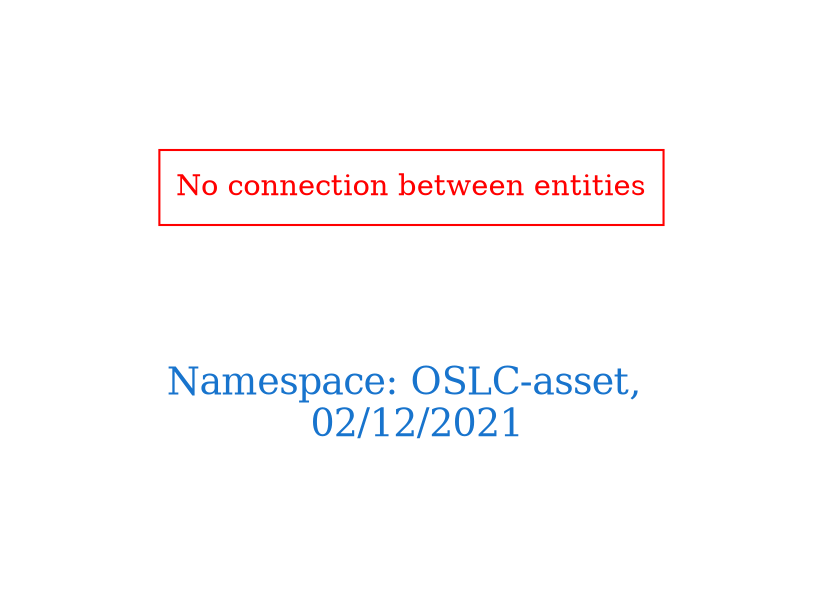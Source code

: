 digraph OGIT_ontology {
 graph [ rankdir= LR,pad=1 
fontsize = 18,
fontcolor= dodgerblue3,label = "\n\n\nNamespace: OSLC-asset, \n 02/12/2021"];
node[shape=polygon];
edge [  color="gray81"];

"No connection between entities" [fontcolor = "red",color="red", shape="polygon"]
}
